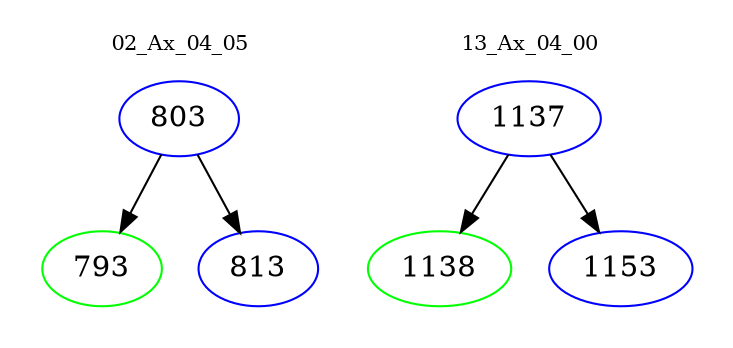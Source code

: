 digraph{
subgraph cluster_0 {
color = white
label = "02_Ax_04_05";
fontsize=10;
T0_803 [label="803", color="blue"]
T0_803 -> T0_793 [color="black"]
T0_793 [label="793", color="green"]
T0_803 -> T0_813 [color="black"]
T0_813 [label="813", color="blue"]
}
subgraph cluster_1 {
color = white
label = "13_Ax_04_00";
fontsize=10;
T1_1137 [label="1137", color="blue"]
T1_1137 -> T1_1138 [color="black"]
T1_1138 [label="1138", color="green"]
T1_1137 -> T1_1153 [color="black"]
T1_1153 [label="1153", color="blue"]
}
}
